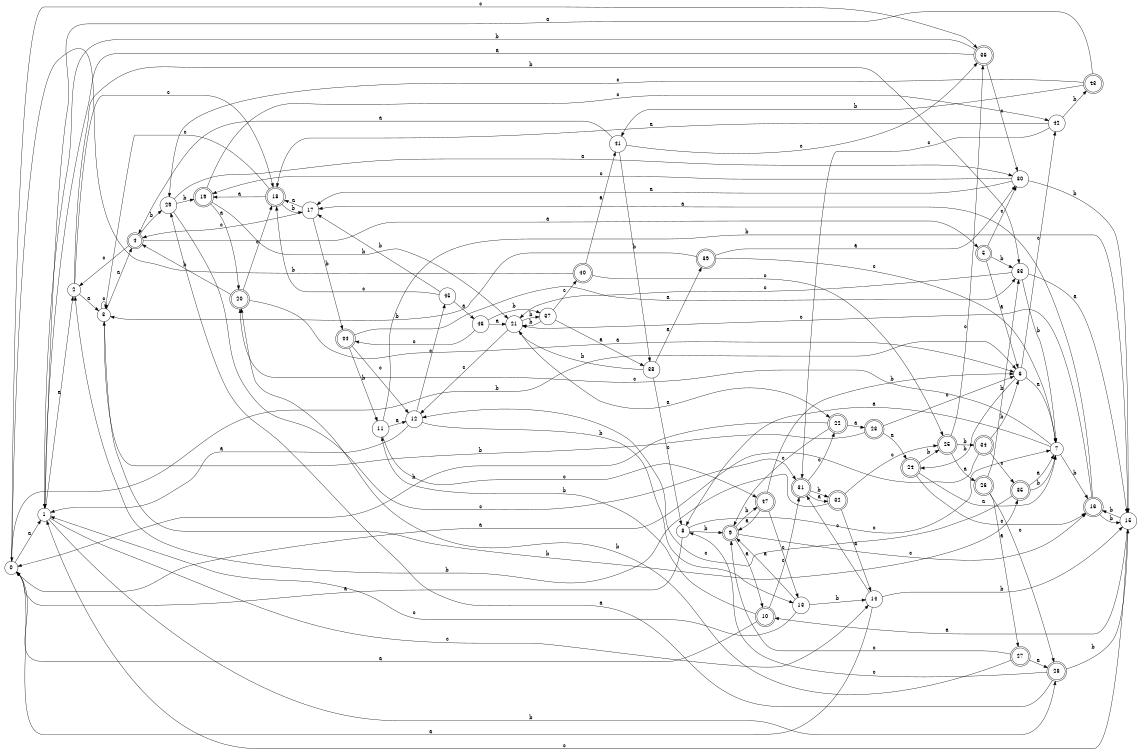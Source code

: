 digraph n39_8 {
__start0 [label="" shape="none"];

rankdir=LR;
size="8,5";

s0 [style="filled", color="black", fillcolor="white" shape="circle", label="0"];
s1 [style="filled", color="black", fillcolor="white" shape="circle", label="1"];
s2 [style="filled", color="black", fillcolor="white" shape="circle", label="2"];
s3 [style="filled", color="black", fillcolor="white" shape="circle", label="3"];
s4 [style="rounded,filled", color="black", fillcolor="white" shape="doublecircle", label="4"];
s5 [style="rounded,filled", color="black", fillcolor="white" shape="doublecircle", label="5"];
s6 [style="filled", color="black", fillcolor="white" shape="circle", label="6"];
s7 [style="filled", color="black", fillcolor="white" shape="circle", label="7"];
s8 [style="filled", color="black", fillcolor="white" shape="circle", label="8"];
s9 [style="rounded,filled", color="black", fillcolor="white" shape="doublecircle", label="9"];
s10 [style="rounded,filled", color="black", fillcolor="white" shape="doublecircle", label="10"];
s11 [style="filled", color="black", fillcolor="white" shape="circle", label="11"];
s12 [style="filled", color="black", fillcolor="white" shape="circle", label="12"];
s13 [style="filled", color="black", fillcolor="white" shape="circle", label="13"];
s14 [style="filled", color="black", fillcolor="white" shape="circle", label="14"];
s15 [style="filled", color="black", fillcolor="white" shape="circle", label="15"];
s16 [style="rounded,filled", color="black", fillcolor="white" shape="doublecircle", label="16"];
s17 [style="filled", color="black", fillcolor="white" shape="circle", label="17"];
s18 [style="rounded,filled", color="black", fillcolor="white" shape="doublecircle", label="18"];
s19 [style="rounded,filled", color="black", fillcolor="white" shape="doublecircle", label="19"];
s20 [style="rounded,filled", color="black", fillcolor="white" shape="doublecircle", label="20"];
s21 [style="filled", color="black", fillcolor="white" shape="circle", label="21"];
s22 [style="rounded,filled", color="black", fillcolor="white" shape="doublecircle", label="22"];
s23 [style="rounded,filled", color="black", fillcolor="white" shape="doublecircle", label="23"];
s24 [style="rounded,filled", color="black", fillcolor="white" shape="doublecircle", label="24"];
s25 [style="rounded,filled", color="black", fillcolor="white" shape="doublecircle", label="25"];
s26 [style="rounded,filled", color="black", fillcolor="white" shape="doublecircle", label="26"];
s27 [style="rounded,filled", color="black", fillcolor="white" shape="doublecircle", label="27"];
s28 [style="rounded,filled", color="black", fillcolor="white" shape="doublecircle", label="28"];
s29 [style="filled", color="black", fillcolor="white" shape="circle", label="29"];
s30 [style="filled", color="black", fillcolor="white" shape="circle", label="30"];
s31 [style="rounded,filled", color="black", fillcolor="white" shape="doublecircle", label="31"];
s32 [style="rounded,filled", color="black", fillcolor="white" shape="doublecircle", label="32"];
s33 [style="filled", color="black", fillcolor="white" shape="circle", label="33"];
s34 [style="rounded,filled", color="black", fillcolor="white" shape="doublecircle", label="34"];
s35 [style="rounded,filled", color="black", fillcolor="white" shape="doublecircle", label="35"];
s36 [style="rounded,filled", color="black", fillcolor="white" shape="doublecircle", label="36"];
s37 [style="filled", color="black", fillcolor="white" shape="circle", label="37"];
s38 [style="filled", color="black", fillcolor="white" shape="circle", label="38"];
s39 [style="rounded,filled", color="black", fillcolor="white" shape="doublecircle", label="39"];
s40 [style="rounded,filled", color="black", fillcolor="white" shape="doublecircle", label="40"];
s41 [style="filled", color="black", fillcolor="white" shape="circle", label="41"];
s42 [style="filled", color="black", fillcolor="white" shape="circle", label="42"];
s43 [style="rounded,filled", color="black", fillcolor="white" shape="doublecircle", label="43"];
s44 [style="rounded,filled", color="black", fillcolor="white" shape="doublecircle", label="44"];
s45 [style="filled", color="black", fillcolor="white" shape="circle", label="45"];
s46 [style="filled", color="black", fillcolor="white" shape="circle", label="46"];
s47 [style="rounded,filled", color="black", fillcolor="white" shape="doublecircle", label="47"];
s0 -> s1 [label="a"];
s0 -> s6 [label="b"];
s0 -> s36 [label="c"];
s1 -> s2 [label="a"];
s1 -> s28 [label="b"];
s1 -> s14 [label="c"];
s2 -> s3 [label="a"];
s2 -> s33 [label="b"];
s2 -> s18 [label="c"];
s3 -> s4 [label="a"];
s3 -> s35 [label="b"];
s3 -> s3 [label="c"];
s4 -> s5 [label="a"];
s4 -> s29 [label="b"];
s4 -> s2 [label="c"];
s5 -> s6 [label="a"];
s5 -> s33 [label="b"];
s5 -> s30 [label="c"];
s6 -> s7 [label="a"];
s6 -> s24 [label="b"];
s6 -> s42 [label="c"];
s7 -> s8 [label="a"];
s7 -> s16 [label="b"];
s7 -> s20 [label="c"];
s8 -> s0 [label="a"];
s8 -> s9 [label="b"];
s8 -> s7 [label="c"];
s9 -> s10 [label="a"];
s9 -> s47 [label="b"];
s9 -> s16 [label="c"];
s10 -> s0 [label="a"];
s10 -> s11 [label="b"];
s10 -> s31 [label="c"];
s11 -> s12 [label="a"];
s11 -> s15 [label="b"];
s11 -> s47 [label="c"];
s12 -> s1 [label="a"];
s12 -> s13 [label="b"];
s12 -> s45 [label="c"];
s13 -> s9 [label="a"];
s13 -> s14 [label="b"];
s13 -> s1 [label="c"];
s14 -> s0 [label="a"];
s14 -> s15 [label="b"];
s14 -> s31 [label="c"];
s15 -> s10 [label="a"];
s15 -> s16 [label="b"];
s15 -> s1 [label="c"];
s16 -> s17 [label="a"];
s16 -> s15 [label="b"];
s16 -> s21 [label="c"];
s17 -> s18 [label="a"];
s17 -> s44 [label="b"];
s17 -> s4 [label="c"];
s18 -> s19 [label="a"];
s18 -> s17 [label="b"];
s18 -> s3 [label="c"];
s19 -> s20 [label="a"];
s19 -> s21 [label="b"];
s19 -> s42 [label="c"];
s20 -> s6 [label="a"];
s20 -> s4 [label="b"];
s20 -> s18 [label="c"];
s21 -> s22 [label="a"];
s21 -> s37 [label="b"];
s21 -> s12 [label="c"];
s22 -> s23 [label="a"];
s22 -> s0 [label="b"];
s22 -> s9 [label="c"];
s23 -> s24 [label="a"];
s23 -> s3 [label="b"];
s23 -> s6 [label="c"];
s24 -> s7 [label="a"];
s24 -> s25 [label="b"];
s24 -> s16 [label="c"];
s25 -> s26 [label="a"];
s25 -> s34 [label="b"];
s25 -> s36 [label="c"];
s26 -> s27 [label="a"];
s26 -> s33 [label="b"];
s26 -> s28 [label="c"];
s27 -> s28 [label="a"];
s27 -> s20 [label="b"];
s27 -> s9 [label="c"];
s28 -> s29 [label="a"];
s28 -> s15 [label="b"];
s28 -> s8 [label="c"];
s29 -> s30 [label="a"];
s29 -> s19 [label="b"];
s29 -> s31 [label="c"];
s30 -> s17 [label="a"];
s30 -> s15 [label="b"];
s30 -> s19 [label="c"];
s31 -> s32 [label="a"];
s31 -> s32 [label="b"];
s31 -> s22 [label="c"];
s32 -> s14 [label="a"];
s32 -> s2 [label="b"];
s32 -> s25 [label="c"];
s33 -> s15 [label="a"];
s33 -> s7 [label="b"];
s33 -> s21 [label="c"];
s34 -> s0 [label="a"];
s34 -> s6 [label="b"];
s34 -> s35 [label="c"];
s35 -> s7 [label="a"];
s35 -> s7 [label="b"];
s35 -> s12 [label="c"];
s36 -> s1 [label="a"];
s36 -> s1 [label="b"];
s36 -> s30 [label="c"];
s37 -> s38 [label="a"];
s37 -> s21 [label="b"];
s37 -> s40 [label="c"];
s38 -> s39 [label="a"];
s38 -> s21 [label="b"];
s38 -> s8 [label="c"];
s39 -> s30 [label="a"];
s39 -> s3 [label="b"];
s39 -> s7 [label="c"];
s40 -> s41 [label="a"];
s40 -> s0 [label="b"];
s40 -> s25 [label="c"];
s41 -> s4 [label="a"];
s41 -> s38 [label="b"];
s41 -> s36 [label="c"];
s42 -> s18 [label="a"];
s42 -> s43 [label="b"];
s42 -> s31 [label="c"];
s43 -> s1 [label="a"];
s43 -> s41 [label="b"];
s43 -> s29 [label="c"];
s44 -> s33 [label="a"];
s44 -> s11 [label="b"];
s44 -> s12 [label="c"];
s45 -> s46 [label="a"];
s45 -> s17 [label="b"];
s45 -> s18 [label="c"];
s46 -> s21 [label="a"];
s46 -> s37 [label="b"];
s46 -> s44 [label="c"];
s47 -> s9 [label="a"];
s47 -> s6 [label="b"];
s47 -> s13 [label="c"];

}